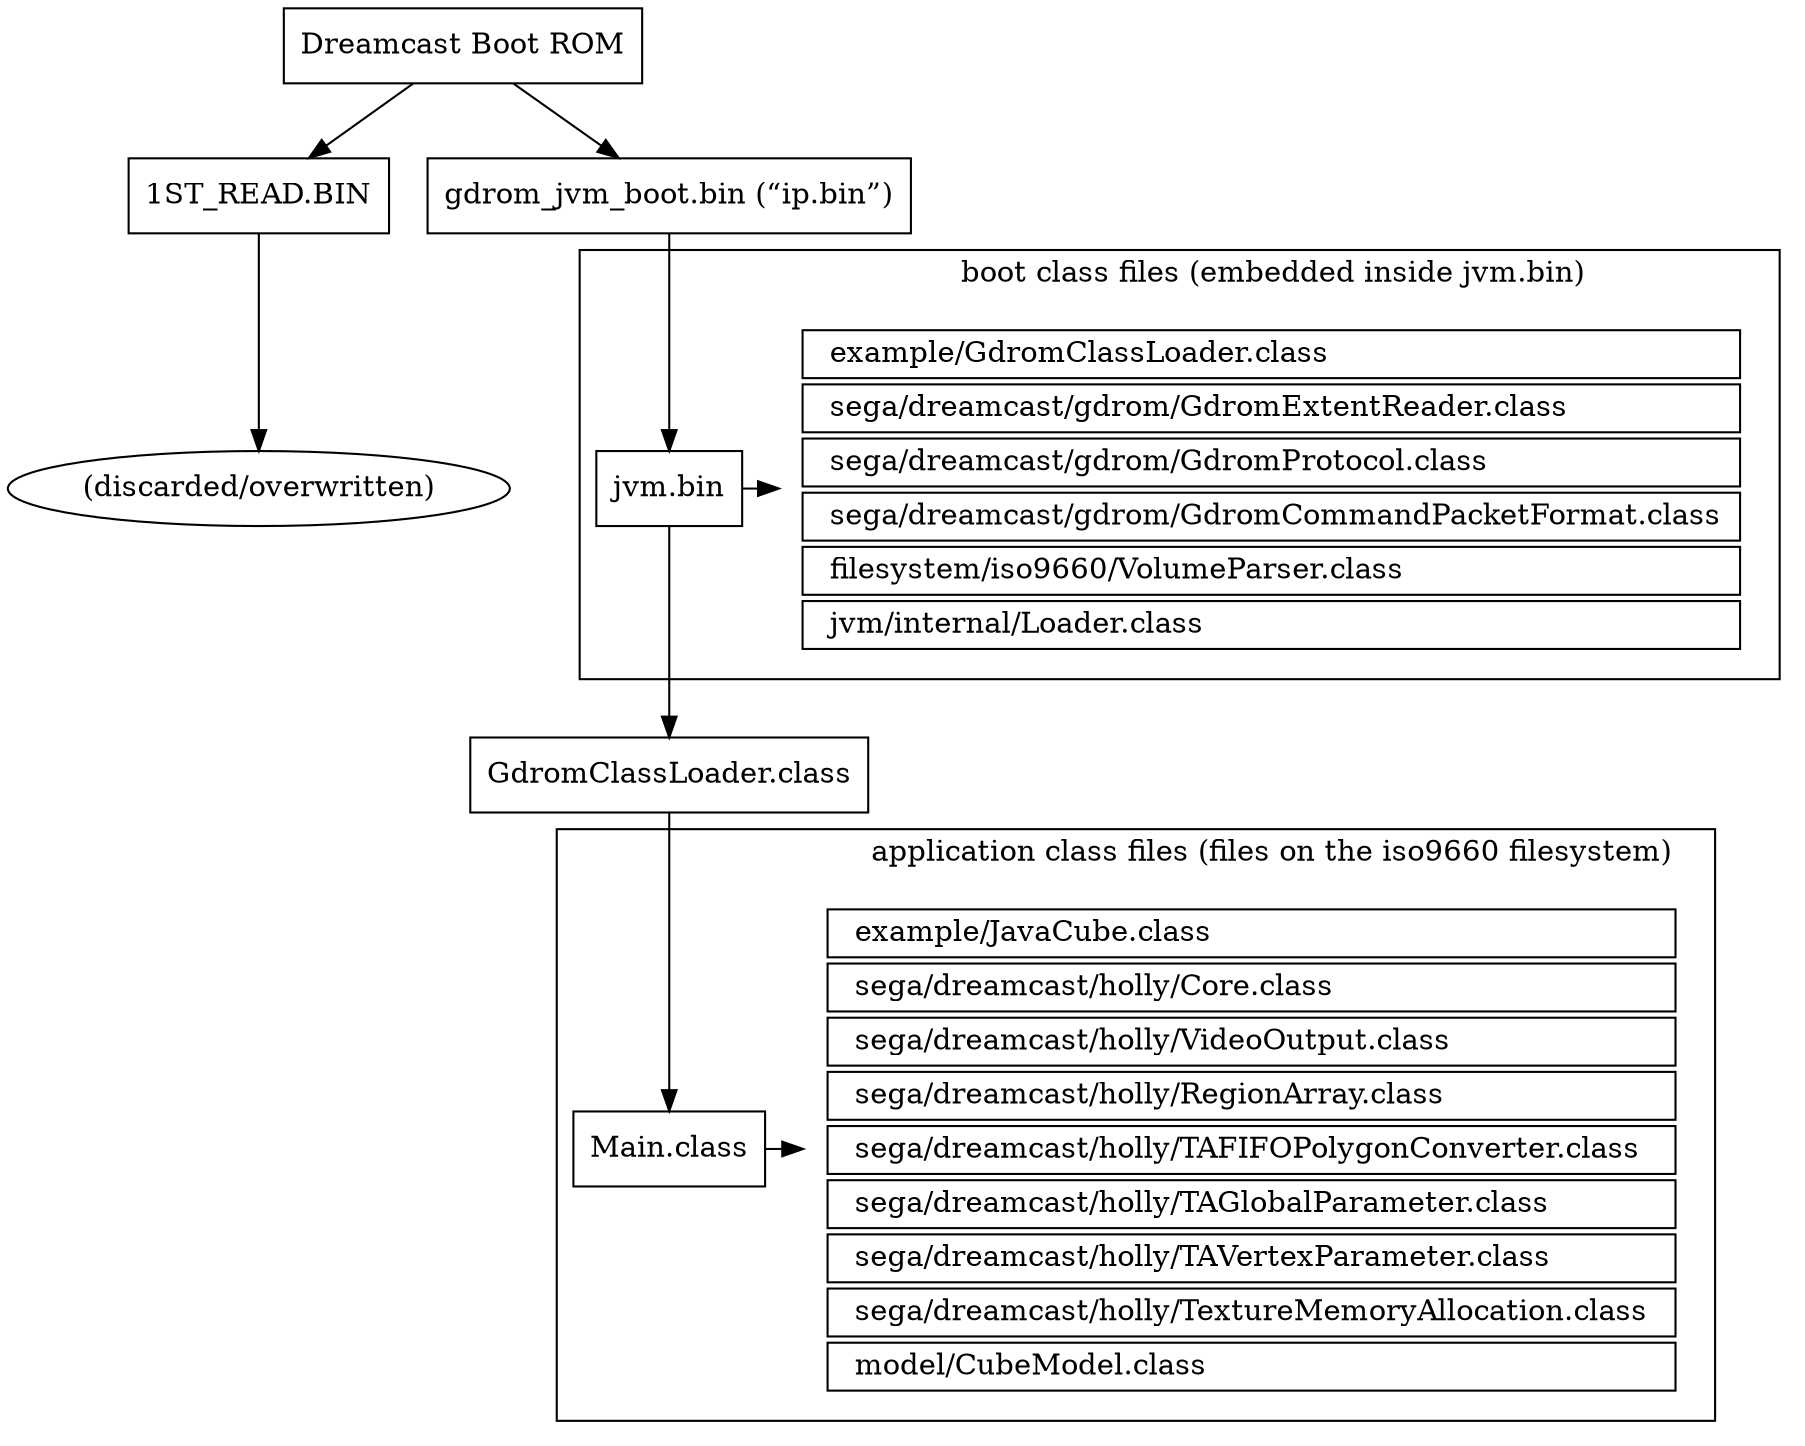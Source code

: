 digraph jvm_boot {

  newrank=true;


  boot_rom [shape=box label="Dreamcast Boot ROM"]
  first_read [shape=box label="1ST_READ.BIN"]
  discarded [shape=ellipse label="(discarded/overwritten)"]
  ip_bin [shape=box label="gdrom_jvm_boot.bin (“ip.bin”)"]

  boot_rom -> first_read -> discarded
  boot_rom -> ip_bin

  subgraph cluster_jvm_bin {
    label="                    boot class files (embedded inside jvm.bin)"

    jvm_bin [shape=box label="jvm.bin"]

    boot_class_files [shape=plaintext label=<
    <table align="center" border="0" cellborder="1" cellpadding="3" cellspacing="3">
    <tr><td align="left">  example/GdromClassLoader.class</td></tr>
    <tr><td align="left">  sega/dreamcast/gdrom/GdromExtentReader.class</td></tr>
    <tr><td align="left">  sega/dreamcast/gdrom/GdromProtocol.class</td></tr>
    <tr><td align="left">  sega/dreamcast/gdrom/GdromCommandPacketFormat.class </td></tr>
    <tr><td align="left">  filesystem/iso9660/VolumeParser.class</td></tr>
    <tr><td align="left">  jvm/internal/Loader.class</td></tr>
    </table>
    >]
  }

  subgraph cluster_application {
    label="                             application class files (files on the iso9660 filesystem)"

    main [shape=box label="Main.class"]

    class_files [shape=plaintext label=<
    <table align="left" border="0" cellborder="1" cellpadding="3" cellspacing="3">
    <tr><td align="left">  example/JavaCube.class</td></tr>
    <tr><td align="left">  sega/dreamcast/holly/Core.class</td></tr>
    <tr><td align="left">  sega/dreamcast/holly/VideoOutput.class</td></tr>
    <tr><td align="left">  sega/dreamcast/holly/RegionArray.class</td></tr>
    <tr><td align="left">  sega/dreamcast/holly/TAFIFOPolygonConverter.class </td></tr>
    <tr><td align="left">  sega/dreamcast/holly/TAGlobalParameter.class</td></tr>
    <tr><td align="left">  sega/dreamcast/holly/TAVertexParameter.class</td></tr>
    <tr><td align="left">  sega/dreamcast/holly/TextureMemoryAllocation.class  </td></tr>
    <tr><td align="left">  model/CubeModel.class</td></tr>
    </table>
    >]
  }

  {rank=same; jvm_bin; boot_class_files}

  {rank=same; main; class_files}

  ip_bin -> jvm_bin
  jvm_bin -> boot_class_files

  GdromClassLoader [shape=box label="GdromClassLoader.class"]

  jvm_bin -> GdromClassLoader -> main

  main -> class_files

}